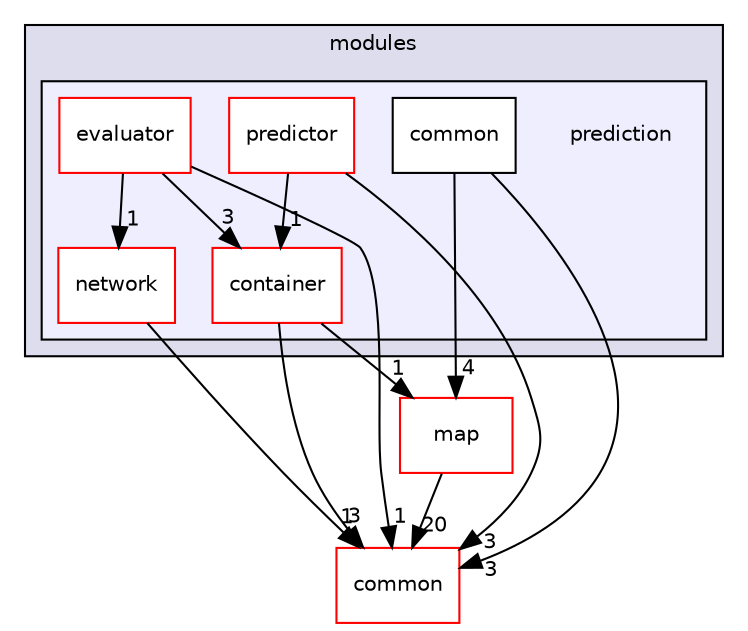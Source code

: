 digraph "modules/prediction" {
  compound=true
  node [ fontsize="10", fontname="Helvetica"];
  edge [ labelfontsize="10", labelfontname="Helvetica"];
  subgraph clusterdir_e05d7e2b1ecd646af5bb94391405f3b5 {
    graph [ bgcolor="#ddddee", pencolor="black", label="modules" fontname="Helvetica", fontsize="10", URL="dir_e05d7e2b1ecd646af5bb94391405f3b5.html"]
  subgraph clusterdir_98def79fa8ada504f25cb6167266aa6e {
    graph [ bgcolor="#eeeeff", pencolor="black", label="" URL="dir_98def79fa8ada504f25cb6167266aa6e.html"];
    dir_98def79fa8ada504f25cb6167266aa6e [shape=plaintext label="prediction"];
    dir_6b2c0d359ea8942c298aace80f45ff43 [shape=box label="common" color="black" fillcolor="white" style="filled" URL="dir_6b2c0d359ea8942c298aace80f45ff43.html"];
    dir_785e2b277299b71d04d4ff801adb13f8 [shape=box label="container" color="red" fillcolor="white" style="filled" URL="dir_785e2b277299b71d04d4ff801adb13f8.html"];
    dir_d5d8403bbee8c7241c4567d10d67a8f4 [shape=box label="evaluator" color="red" fillcolor="white" style="filled" URL="dir_d5d8403bbee8c7241c4567d10d67a8f4.html"];
    dir_7643ba70e8426d412d9483ed2e2a4c51 [shape=box label="network" color="red" fillcolor="white" style="filled" URL="dir_7643ba70e8426d412d9483ed2e2a4c51.html"];
    dir_03f0e449799af57932f7fb917fa2a0fd [shape=box label="predictor" color="red" fillcolor="white" style="filled" URL="dir_03f0e449799af57932f7fb917fa2a0fd.html"];
  }
  }
  dir_9a5e51f49964887903df6eed98080585 [shape=box label="common" fillcolor="white" style="filled" color="red" URL="dir_9a5e51f49964887903df6eed98080585.html"];
  dir_bc4fbd717b8d61d0dc75a15f0986d7f7 [shape=box label="map" fillcolor="white" style="filled" color="red" URL="dir_bc4fbd717b8d61d0dc75a15f0986d7f7.html"];
  dir_7643ba70e8426d412d9483ed2e2a4c51->dir_9a5e51f49964887903df6eed98080585 [headlabel="1", labeldistance=1.5 headhref="dir_000206_000050.html"];
  dir_6b2c0d359ea8942c298aace80f45ff43->dir_9a5e51f49964887903df6eed98080585 [headlabel="3", labeldistance=1.5 headhref="dir_000202_000050.html"];
  dir_6b2c0d359ea8942c298aace80f45ff43->dir_bc4fbd717b8d61d0dc75a15f0986d7f7 [headlabel="4", labeldistance=1.5 headhref="dir_000202_000061.html"];
  dir_bc4fbd717b8d61d0dc75a15f0986d7f7->dir_9a5e51f49964887903df6eed98080585 [headlabel="20", labeldistance=1.5 headhref="dir_000061_000050.html"];
  dir_03f0e449799af57932f7fb917fa2a0fd->dir_9a5e51f49964887903df6eed98080585 [headlabel="3", labeldistance=1.5 headhref="dir_000208_000050.html"];
  dir_03f0e449799af57932f7fb917fa2a0fd->dir_785e2b277299b71d04d4ff801adb13f8 [headlabel="1", labeldistance=1.5 headhref="dir_000208_000177.html"];
  dir_785e2b277299b71d04d4ff801adb13f8->dir_9a5e51f49964887903df6eed98080585 [headlabel="3", labeldistance=1.5 headhref="dir_000177_000050.html"];
  dir_785e2b277299b71d04d4ff801adb13f8->dir_bc4fbd717b8d61d0dc75a15f0986d7f7 [headlabel="1", labeldistance=1.5 headhref="dir_000177_000061.html"];
  dir_d5d8403bbee8c7241c4567d10d67a8f4->dir_7643ba70e8426d412d9483ed2e2a4c51 [headlabel="1", labeldistance=1.5 headhref="dir_000204_000206.html"];
  dir_d5d8403bbee8c7241c4567d10d67a8f4->dir_9a5e51f49964887903df6eed98080585 [headlabel="1", labeldistance=1.5 headhref="dir_000204_000050.html"];
  dir_d5d8403bbee8c7241c4567d10d67a8f4->dir_785e2b277299b71d04d4ff801adb13f8 [headlabel="3", labeldistance=1.5 headhref="dir_000204_000177.html"];
}
